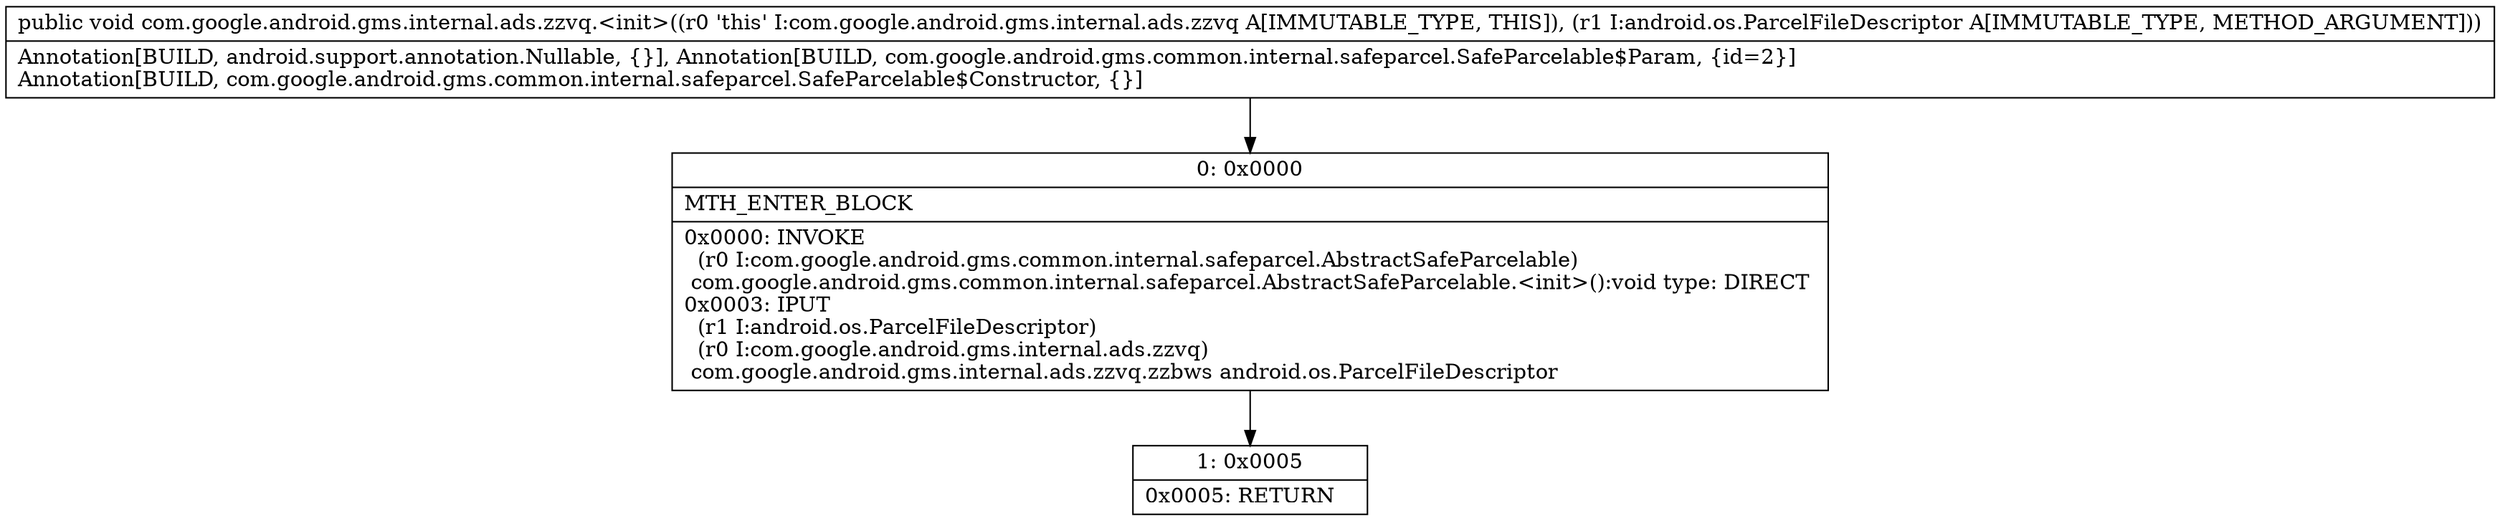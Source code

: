 digraph "CFG forcom.google.android.gms.internal.ads.zzvq.\<init\>(Landroid\/os\/ParcelFileDescriptor;)V" {
Node_0 [shape=record,label="{0\:\ 0x0000|MTH_ENTER_BLOCK\l|0x0000: INVOKE  \l  (r0 I:com.google.android.gms.common.internal.safeparcel.AbstractSafeParcelable)\l com.google.android.gms.common.internal.safeparcel.AbstractSafeParcelable.\<init\>():void type: DIRECT \l0x0003: IPUT  \l  (r1 I:android.os.ParcelFileDescriptor)\l  (r0 I:com.google.android.gms.internal.ads.zzvq)\l com.google.android.gms.internal.ads.zzvq.zzbws android.os.ParcelFileDescriptor \l}"];
Node_1 [shape=record,label="{1\:\ 0x0005|0x0005: RETURN   \l}"];
MethodNode[shape=record,label="{public void com.google.android.gms.internal.ads.zzvq.\<init\>((r0 'this' I:com.google.android.gms.internal.ads.zzvq A[IMMUTABLE_TYPE, THIS]), (r1 I:android.os.ParcelFileDescriptor A[IMMUTABLE_TYPE, METHOD_ARGUMENT]))  | Annotation[BUILD, android.support.annotation.Nullable, \{\}], Annotation[BUILD, com.google.android.gms.common.internal.safeparcel.SafeParcelable$Param, \{id=2\}]\lAnnotation[BUILD, com.google.android.gms.common.internal.safeparcel.SafeParcelable$Constructor, \{\}]\l}"];
MethodNode -> Node_0;
Node_0 -> Node_1;
}

